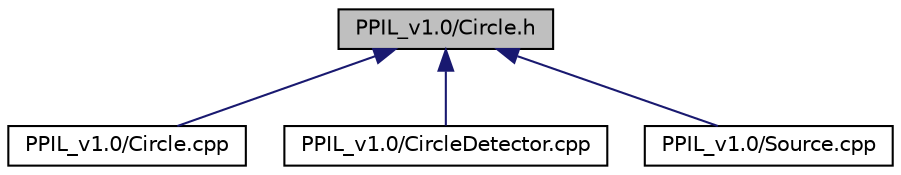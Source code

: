 digraph "PPIL_v1.0/Circle.h"
{
 // LATEX_PDF_SIZE
  edge [fontname="Helvetica",fontsize="10",labelfontname="Helvetica",labelfontsize="10"];
  node [fontname="Helvetica",fontsize="10",shape=record];
  Node1 [label="PPIL_v1.0/Circle.h",height=0.2,width=0.4,color="black", fillcolor="grey75", style="filled", fontcolor="black",tooltip=" "];
  Node1 -> Node2 [dir="back",color="midnightblue",fontsize="10",style="solid",fontname="Helvetica"];
  Node2 [label="PPIL_v1.0/Circle.cpp",height=0.2,width=0.4,color="black", fillcolor="white", style="filled",URL="$_circle_8cpp.html",tooltip=" "];
  Node1 -> Node3 [dir="back",color="midnightblue",fontsize="10",style="solid",fontname="Helvetica"];
  Node3 [label="PPIL_v1.0/CircleDetector.cpp",height=0.2,width=0.4,color="black", fillcolor="white", style="filled",URL="$_circle_detector_8cpp.html",tooltip=" "];
  Node1 -> Node4 [dir="back",color="midnightblue",fontsize="10",style="solid",fontname="Helvetica"];
  Node4 [label="PPIL_v1.0/Source.cpp",height=0.2,width=0.4,color="black", fillcolor="white", style="filled",URL="$_source_8cpp.html",tooltip=" "];
}
